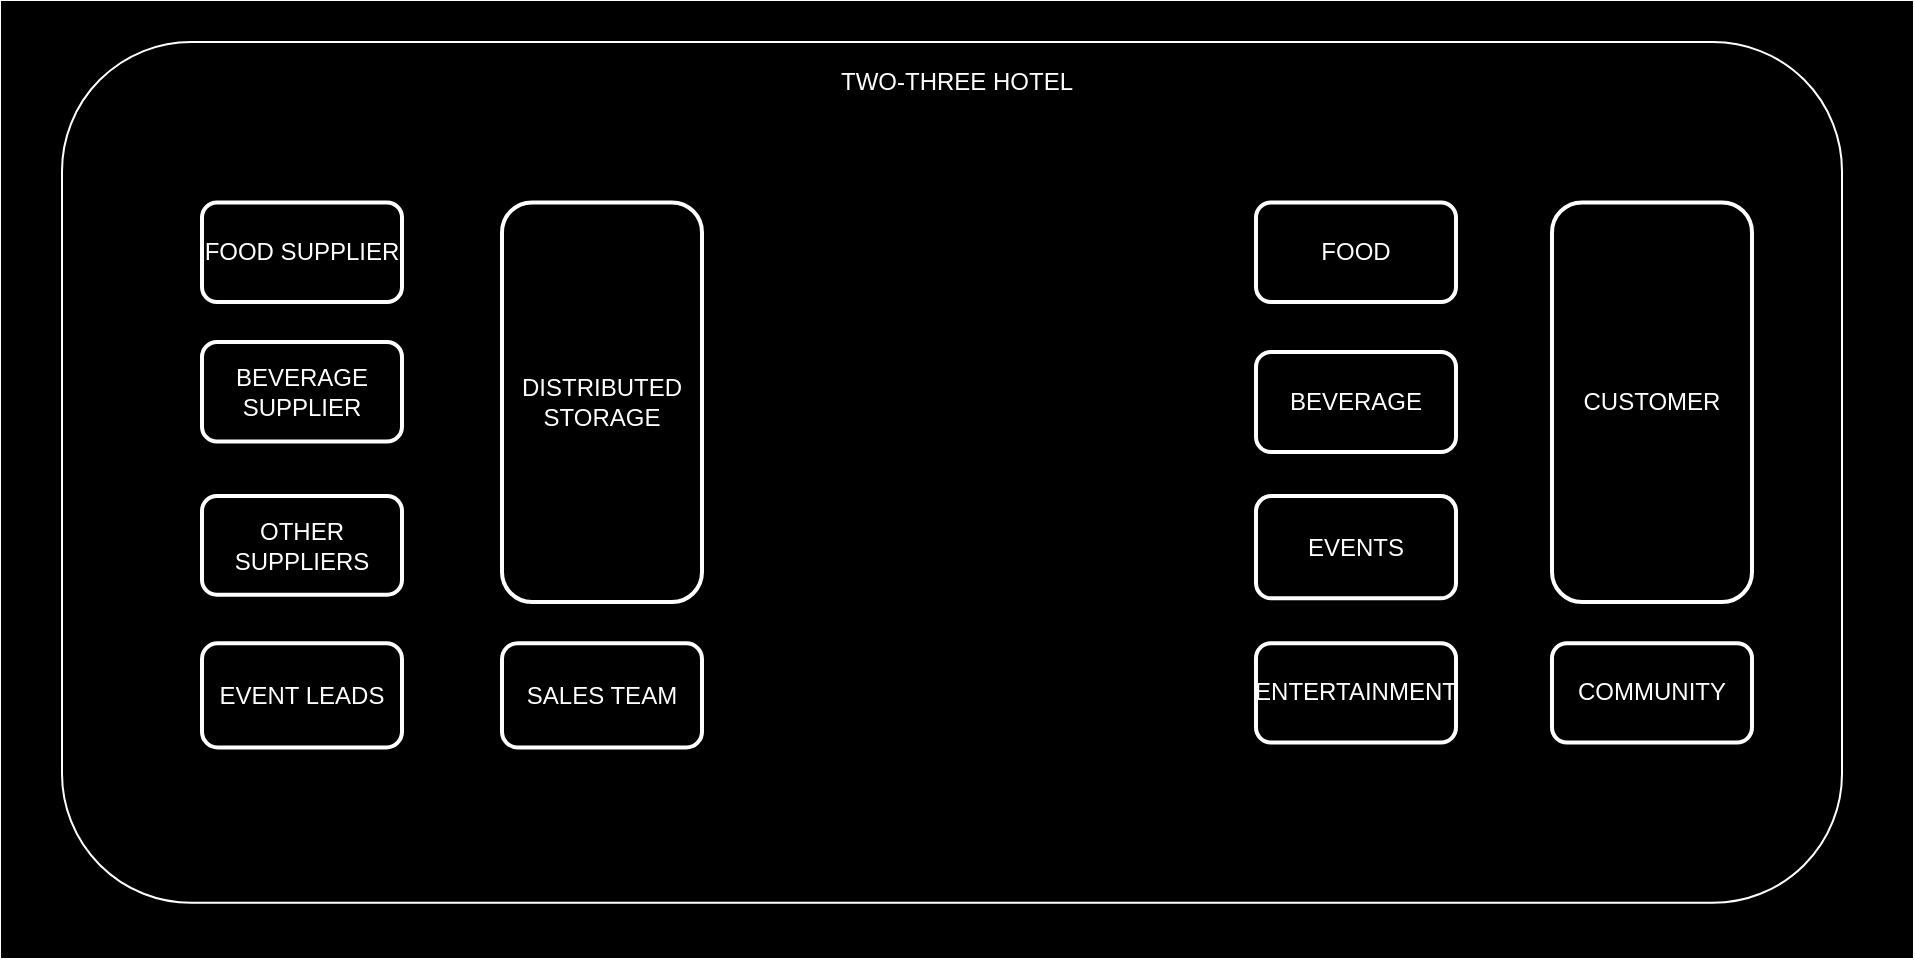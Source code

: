 <mxfile version="24.9.0">
  <diagram name="Page-1" id="4VB93-e-1aO3fsahMGRl">
    <mxGraphModel dx="2085" dy="655" grid="1" gridSize="10" guides="1" tooltips="1" connect="1" arrows="1" fold="1" page="1" pageScale="1" pageWidth="850" pageHeight="1100" math="0" shadow="0">
      <root>
        <mxCell id="0" />
        <mxCell id="1" parent="0" />
        <mxCell id="sPuBu1B0uV8ggdlzg5T8-1" value="" style="rounded=0;whiteSpace=wrap;html=1;fillColor=#000000;gradientColor=#000000;fillStyle=auto;" vertex="1" parent="1">
          <mxGeometry x="-400" y="60" width="955" height="477.5" as="geometry" />
        </mxCell>
        <mxCell id="sPuBu1B0uV8ggdlzg5T8-2" value="" style="rounded=1;whiteSpace=wrap;html=1;fillColor=#000000;strokeColor=#FFFFFF;shadow=0;glass=0;" vertex="1" parent="1">
          <mxGeometry x="-370" y="80" width="890" height="430.42" as="geometry" />
        </mxCell>
        <mxCell id="sPuBu1B0uV8ggdlzg5T8-5" value="CUSTOMER" style="rounded=1;whiteSpace=wrap;html=1;strokeWidth=2;fillWeight=4;hachureGap=8;hachureAngle=45;fillColor=#000000;strokeColor=#FFFFFF;fontColor=#FFFFFF;" vertex="1" parent="1">
          <mxGeometry x="375" y="160.21" width="100" height="199.79" as="geometry" />
        </mxCell>
        <mxCell id="sPuBu1B0uV8ggdlzg5T8-6" value="FOOD" style="rounded=1;whiteSpace=wrap;html=1;strokeWidth=2;fillWeight=4;hachureGap=8;hachureAngle=45;fillColor=#000000;strokeColor=#FFFFFF;fontColor=#FFFFFF;" vertex="1" parent="1">
          <mxGeometry x="227" y="160.21" width="100" height="49.79" as="geometry" />
        </mxCell>
        <mxCell id="sPuBu1B0uV8ggdlzg5T8-7" value="BEVERAGE" style="rounded=1;whiteSpace=wrap;html=1;strokeWidth=2;fillWeight=4;hachureGap=8;hachureAngle=45;fillColor=#000000;strokeColor=#FFFFFF;fontColor=#FFFFFF;" vertex="1" parent="1">
          <mxGeometry x="227" y="235" width="100" height="50" as="geometry" />
        </mxCell>
        <mxCell id="sPuBu1B0uV8ggdlzg5T8-8" value="ENTERTAINMENT" style="rounded=1;whiteSpace=wrap;html=1;strokeWidth=2;fillWeight=4;hachureGap=8;hachureAngle=45;fillColor=#000000;strokeColor=#FFFFFF;fontColor=#FFFFFF;" vertex="1" parent="1">
          <mxGeometry x="227" y="380.63" width="100" height="49.58" as="geometry" />
        </mxCell>
        <mxCell id="sPuBu1B0uV8ggdlzg5T8-9" value="EVENTS" style="rounded=1;whiteSpace=wrap;html=1;strokeWidth=2;fillWeight=4;hachureGap=8;hachureAngle=45;fillColor=#000000;strokeColor=#FFFFFF;fontColor=#FFFFFF;" vertex="1" parent="1">
          <mxGeometry x="227" y="307" width="100" height="51.15" as="geometry" />
        </mxCell>
        <mxCell id="sPuBu1B0uV8ggdlzg5T8-11" value="COMMUNITY" style="rounded=1;whiteSpace=wrap;html=1;strokeWidth=2;fillWeight=4;hachureGap=8;hachureAngle=45;fillColor=#000000;strokeColor=#FFFFFF;fontColor=#FFFFFF;" vertex="1" parent="1">
          <mxGeometry x="375" y="380.63" width="100" height="49.58" as="geometry" />
        </mxCell>
        <mxCell id="sPuBu1B0uV8ggdlzg5T8-16" value="TWO-THREE HOTEL" style="rounded=1;whiteSpace=wrap;html=1;strokeWidth=2;fillWeight=4;hachureGap=8;hachureAngle=45;fillColor=#000000;strokeColor=none;fontColor=#FFFFFF;" vertex="1" parent="1">
          <mxGeometry x="6.25" y="90" width="142.5" height="20" as="geometry" />
        </mxCell>
        <mxCell id="sPuBu1B0uV8ggdlzg5T8-18" value="FOOD SUPPLIER" style="rounded=1;whiteSpace=wrap;html=1;strokeWidth=2;fillWeight=4;hachureGap=8;hachureAngle=45;fillColor=#000000;strokeColor=#FFFFFF;fontColor=#FFFFFF;" vertex="1" parent="1">
          <mxGeometry x="-300" y="160.21" width="100" height="49.79" as="geometry" />
        </mxCell>
        <mxCell id="sPuBu1B0uV8ggdlzg5T8-19" value="EVENT LEADS" style="rounded=1;whiteSpace=wrap;html=1;strokeWidth=2;fillWeight=4;hachureGap=8;hachureAngle=45;fillColor=#000000;strokeColor=#FFFFFF;fontColor=#FFFFFF;" vertex="1" parent="1">
          <mxGeometry x="-300" y="380.63" width="100" height="52.08" as="geometry" />
        </mxCell>
        <mxCell id="sPuBu1B0uV8ggdlzg5T8-20" value="OTHER SUPPLIERS" style="rounded=1;whiteSpace=wrap;html=1;strokeWidth=2;fillWeight=4;hachureGap=8;hachureAngle=45;fillColor=#000000;strokeColor=#FFFFFF;fontColor=#FFFFFF;" vertex="1" parent="1">
          <mxGeometry x="-300" y="307" width="100" height="49.37" as="geometry" />
        </mxCell>
        <mxCell id="sPuBu1B0uV8ggdlzg5T8-21" value="BEVERAGE SUPPLIER" style="rounded=1;whiteSpace=wrap;html=1;strokeWidth=2;fillWeight=4;hachureGap=8;hachureAngle=45;fillColor=#000000;strokeColor=#FFFFFF;fontColor=#FFFFFF;" vertex="1" parent="1">
          <mxGeometry x="-300" y="230" width="100" height="49.79" as="geometry" />
        </mxCell>
        <mxCell id="sPuBu1B0uV8ggdlzg5T8-22" value="DISTRIBUTED STORAGE" style="rounded=1;whiteSpace=wrap;html=1;strokeWidth=2;fillWeight=4;hachureGap=8;hachureAngle=45;fillColor=#000000;strokeColor=#FFFFFF;fontColor=#FFFFFF;" vertex="1" parent="1">
          <mxGeometry x="-150" y="160.21" width="100" height="199.79" as="geometry" />
        </mxCell>
        <mxCell id="sPuBu1B0uV8ggdlzg5T8-23" value="SALES TEAM" style="rounded=1;whiteSpace=wrap;html=1;strokeWidth=2;fillWeight=4;hachureGap=8;hachureAngle=45;fillColor=#000000;strokeColor=#FFFFFF;fontColor=#FFFFFF;" vertex="1" parent="1">
          <mxGeometry x="-150" y="380.63" width="100" height="52.08" as="geometry" />
        </mxCell>
      </root>
    </mxGraphModel>
  </diagram>
</mxfile>
